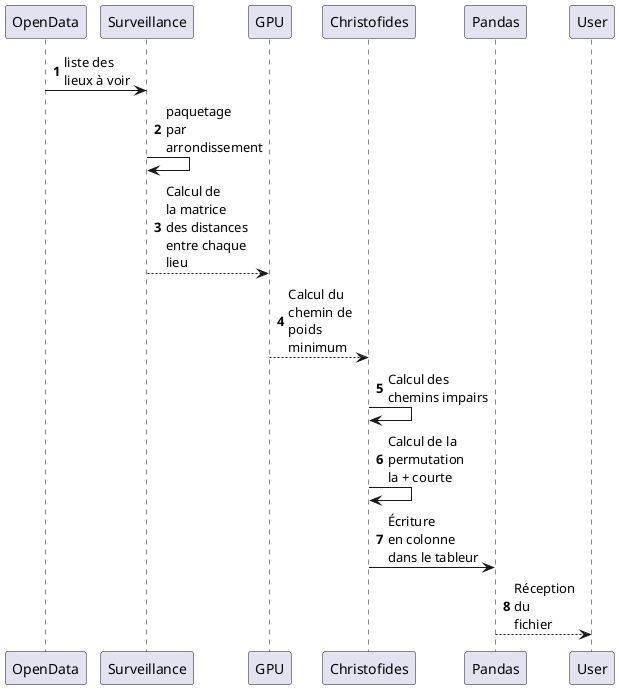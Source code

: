@startuml
'https://plantuml.com/sequence-diagram

autonumber

OpenData -> Surveillance: liste des\nlieux à voir
Surveillance -> Surveillance: paquetage\npar\narrondissement
Surveillance --> GPU: Calcul de\nla matrice\ndes distances\nentre chaque\nlieu
GPU --> Christofides: Calcul du\nchemin de\npoids\nminimum
Christofides -> Christofides: Calcul des\nchemins impairs
Christofides -> Christofides: Calcul de la\npermutation\nla + courte
Christofides -> Pandas: Écriture\nen colonne\ndans le tableur
Pandas --> User: Réception\ndu\nfichier
@enduml